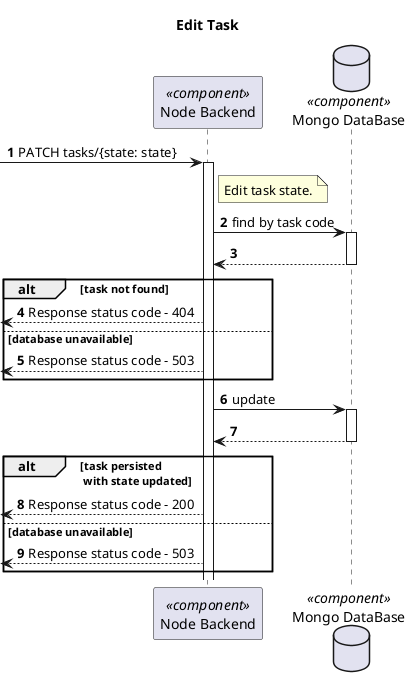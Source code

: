 @startuml Process View - Level 3

autonumber
skinparam packageStyle rect

title Edit Task

participant "Node Backend" as BE <<component>>
database "Mongo DataBase" as DB <<component>>

-> BE: PATCH tasks/{state: state}

note right of BE: Edit task state.

'Find by Robisep Type ID'

activate BE

BE -> DB: find by task code

activate DB

DB --> BE:

deactivate DB

alt task not found

  <-- BE: Response status code - 404

else database unavailable

  <-- BE: Response status code - 503

end

activate BE

BE -> DB: update

activate DB

DB --> BE:

deactivate DB

alt task persisted\n with state updated

  <-- BE: Response status code - 200

else database unavailable

  <-- BE: Response status code - 503

end

@enduml